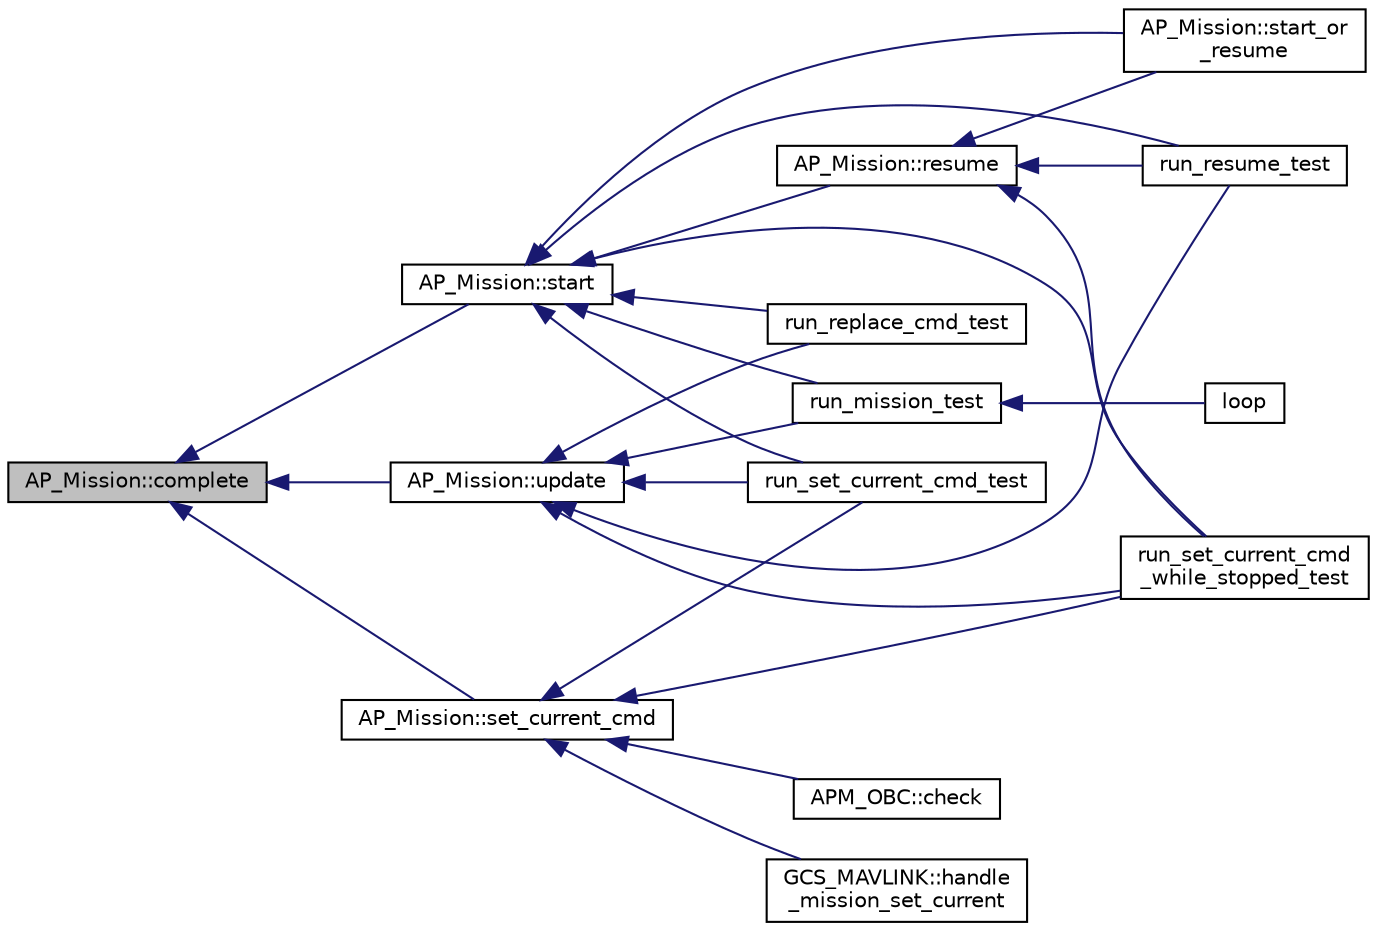 digraph "AP_Mission::complete"
{
 // INTERACTIVE_SVG=YES
  edge [fontname="Helvetica",fontsize="10",labelfontname="Helvetica",labelfontsize="10"];
  node [fontname="Helvetica",fontsize="10",shape=record];
  rankdir="LR";
  Node1 [label="AP_Mission::complete",height=0.2,width=0.4,color="black", fillcolor="grey75", style="filled" fontcolor="black"];
  Node1 -> Node2 [dir="back",color="midnightblue",fontsize="10",style="solid",fontname="Helvetica"];
  Node2 [label="AP_Mission::set_current_cmd",height=0.2,width=0.4,color="black", fillcolor="white", style="filled",URL="$classAP__Mission.html#ac79a188f81816b3ddfe045b6a0feb6d1"];
  Node2 -> Node3 [dir="back",color="midnightblue",fontsize="10",style="solid",fontname="Helvetica"];
  Node3 [label="run_set_current_cmd_test",height=0.2,width=0.4,color="black", fillcolor="white", style="filled",URL="$AP__Mission__test_8pde.html#a184ed3ddbf16eecc3c9176074098c125"];
  Node2 -> Node4 [dir="back",color="midnightblue",fontsize="10",style="solid",fontname="Helvetica"];
  Node4 [label="run_set_current_cmd\l_while_stopped_test",height=0.2,width=0.4,color="black", fillcolor="white", style="filled",URL="$AP__Mission__test_8pde.html#a940853f9fdd2bd926e8521828b2ee749"];
  Node2 -> Node5 [dir="back",color="midnightblue",fontsize="10",style="solid",fontname="Helvetica"];
  Node5 [label="APM_OBC::check",height=0.2,width=0.4,color="black", fillcolor="white", style="filled",URL="$classAPM__OBC.html#abcd546549be8688ab9cd0c46147dc077"];
  Node2 -> Node6 [dir="back",color="midnightblue",fontsize="10",style="solid",fontname="Helvetica"];
  Node6 [label="GCS_MAVLINK::handle\l_mission_set_current",height=0.2,width=0.4,color="black", fillcolor="white", style="filled",URL="$classGCS__MAVLINK.html#ad4e76e7f27bc999e806416e24aa10f26"];
  Node1 -> Node7 [dir="back",color="midnightblue",fontsize="10",style="solid",fontname="Helvetica"];
  Node7 [label="AP_Mission::start",height=0.2,width=0.4,color="black", fillcolor="white", style="filled",URL="$classAP__Mission.html#a3b4234e58e34ed5c83d8c6b9ce2718c9"];
  Node7 -> Node8 [dir="back",color="midnightblue",fontsize="10",style="solid",fontname="Helvetica"];
  Node8 [label="AP_Mission::resume",height=0.2,width=0.4,color="black", fillcolor="white", style="filled",URL="$classAP__Mission.html#af7b8e9db68a2a858e2ecca8d57c2722e"];
  Node8 -> Node9 [dir="back",color="midnightblue",fontsize="10",style="solid",fontname="Helvetica"];
  Node9 [label="AP_Mission::start_or\l_resume",height=0.2,width=0.4,color="black", fillcolor="white", style="filled",URL="$classAP__Mission.html#a90117c1ac074049b9f4247cebdf370a5",tooltip="start_or_resume - if MIS_AUTORESTART=0 this will call resume(), otherwise it will call start() ..."];
  Node8 -> Node10 [dir="back",color="midnightblue",fontsize="10",style="solid",fontname="Helvetica"];
  Node10 [label="run_resume_test",height=0.2,width=0.4,color="black", fillcolor="white", style="filled",URL="$AP__Mission__test_8pde.html#a13b076b46de100742c7bab1a8f5c0661"];
  Node8 -> Node4 [dir="back",color="midnightblue",fontsize="10",style="solid",fontname="Helvetica"];
  Node7 -> Node9 [dir="back",color="midnightblue",fontsize="10",style="solid",fontname="Helvetica"];
  Node7 -> Node11 [dir="back",color="midnightblue",fontsize="10",style="solid",fontname="Helvetica"];
  Node11 [label="run_mission_test",height=0.2,width=0.4,color="black", fillcolor="white", style="filled",URL="$AP__Mission__test_8pde.html#a52918e058fa06c68b87cc74205dda142"];
  Node11 -> Node12 [dir="back",color="midnightblue",fontsize="10",style="solid",fontname="Helvetica"];
  Node12 [label="loop",height=0.2,width=0.4,color="black", fillcolor="white", style="filled",URL="$AP__Mission__test_8pde.html#a0b33edabd7f1c4e4a0bf32c67269be2f"];
  Node7 -> Node10 [dir="back",color="midnightblue",fontsize="10",style="solid",fontname="Helvetica"];
  Node7 -> Node3 [dir="back",color="midnightblue",fontsize="10",style="solid",fontname="Helvetica"];
  Node7 -> Node4 [dir="back",color="midnightblue",fontsize="10",style="solid",fontname="Helvetica"];
  Node7 -> Node13 [dir="back",color="midnightblue",fontsize="10",style="solid",fontname="Helvetica"];
  Node13 [label="run_replace_cmd_test",height=0.2,width=0.4,color="black", fillcolor="white", style="filled",URL="$AP__Mission__test_8pde.html#a6f9b146691fc508edb7ff3c6be2c3dfc"];
  Node1 -> Node14 [dir="back",color="midnightblue",fontsize="10",style="solid",fontname="Helvetica"];
  Node14 [label="AP_Mission::update",height=0.2,width=0.4,color="black", fillcolor="white", style="filled",URL="$classAP__Mission.html#ad27b4531fa652b277bd9300b60ca4493"];
  Node14 -> Node11 [dir="back",color="midnightblue",fontsize="10",style="solid",fontname="Helvetica"];
  Node14 -> Node10 [dir="back",color="midnightblue",fontsize="10",style="solid",fontname="Helvetica"];
  Node14 -> Node3 [dir="back",color="midnightblue",fontsize="10",style="solid",fontname="Helvetica"];
  Node14 -> Node4 [dir="back",color="midnightblue",fontsize="10",style="solid",fontname="Helvetica"];
  Node14 -> Node13 [dir="back",color="midnightblue",fontsize="10",style="solid",fontname="Helvetica"];
}
